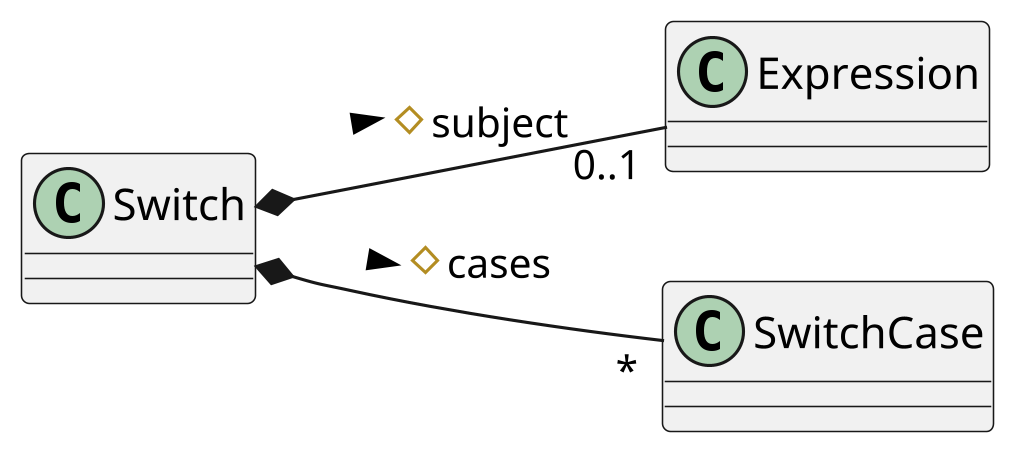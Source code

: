 @startuml
left to right direction
skinparam dpi 300

Switch *-- "0..1" Expression : # subject >
Switch *-- "*" SwitchCase : # cases >

@enduml